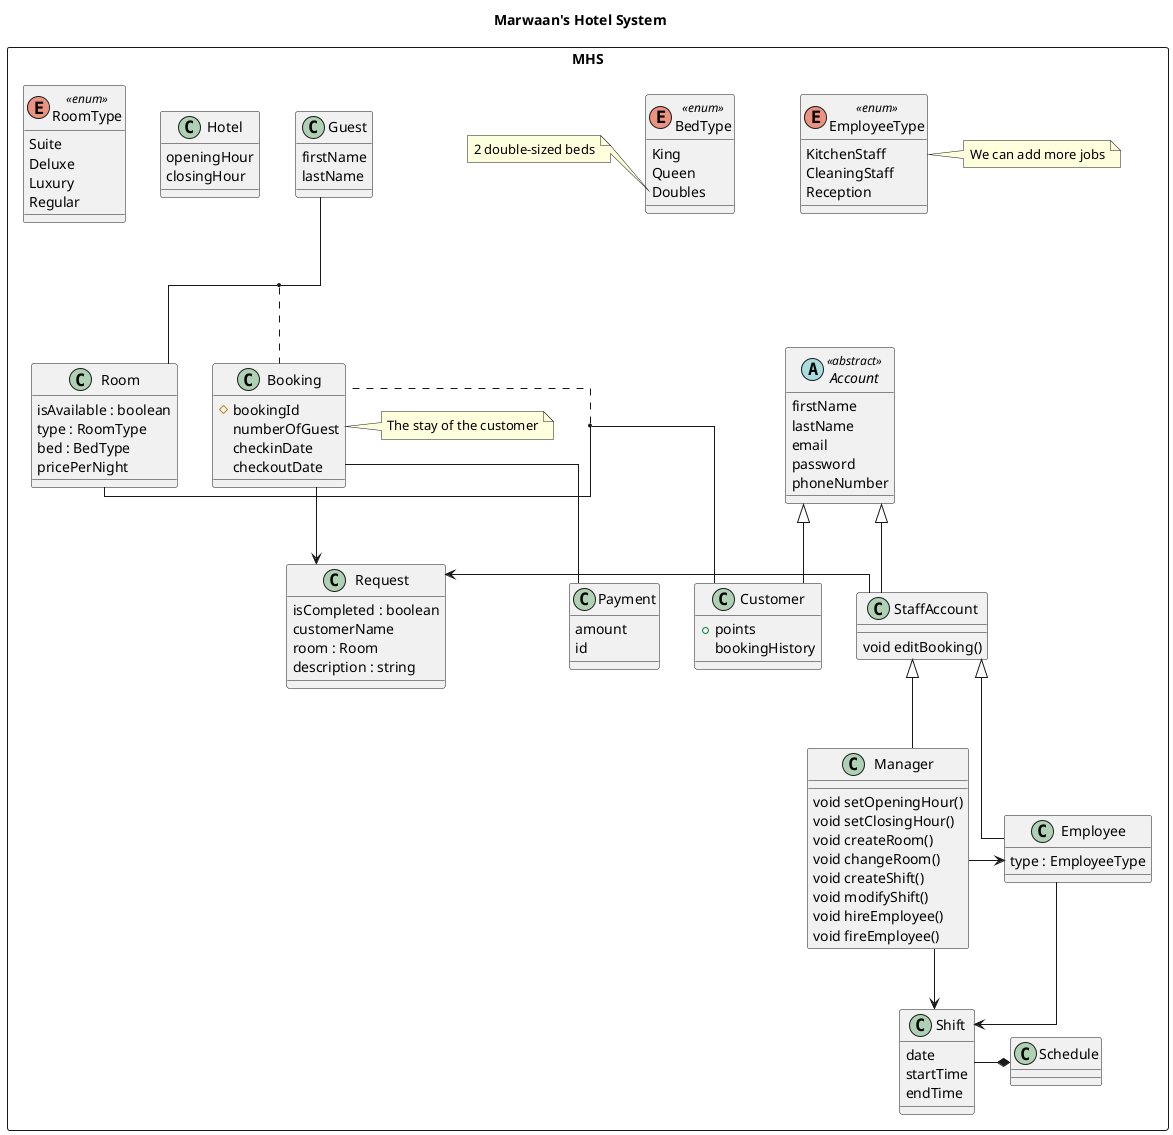 @startuml MHS
title Marwaan's Hotel System
top to bottom direction
skinparam linetype ortho

package MHS <<Rectangle>> {
    together {

        abstract Class Account <<abstract>>{
            firstName
            lastName
            email
            password
            phoneNumber
        }

        Class StaffAccount {
            void editBooking()
        }

        Account <|-down- StaffAccount
        Account <|-down- Customer

        Class Manager {
            void setOpeningHour()
            void setClosingHour()
            void createRoom()
            void changeRoom()
            void createShift()
            void modifyShift()
            void hireEmployee()
            void fireEmployee()
        }

        Class Employee {
            type : EmployeeType
        }

        Class Customer {
            + points
            bookingHistory
        }
    }
    Class Guest {
        firstName
        lastName
    }

    together {

        Class Room {
            isAvailable : boolean
            type : RoomType
            bed : BedType
            pricePerNight
        }

        Class Booking {
            # bookingId
            numberOfGuest
            checkinDate
            checkoutDate
        }
        note right of Booking
            The stay of the customer
        end note

        Class Request {
            isCompleted : boolean
            customerName
            room : Room
            description : string
        }
    }


    Class Hotel {
        openingHour
        closingHour
    }

    Class Payment {
        amount
        id
    }

    Class Shift {
        date
        startTime
        endTime
    }

    Class Schedule

    ' Manager --> Room
    ' Manager --> Hotel

    Manager -left-> Employee
    StaffAccount --> Request

    Employee --> Shift

    Manager --> Shift

    Booking -- Payment
    Booking --> Request

    Room -up- Customer
    (Customer, Room) .. Booking

    Guest -down- Room
    (Guest, Room) ... Booking
    Shift -right-* Schedule
    StaffAccount <|-down- Manager
    StaffAccount <|-down- Employee
    enum RoomType <<enum>> {
        Suite
        Deluxe
        Luxury
        Regular
    }

    enum BedType <<enum>> {
        King
        Queen
        Doubles
    }

    enum EmployeeType <<enum>> {
        KitchenStaff
        CleaningStaff
        Reception
    }

    note right of EmployeeType
        We can add more jobs
    end note

    note left of BedType::Doubles
    2 double-sized beds
    end note
}
@enduml